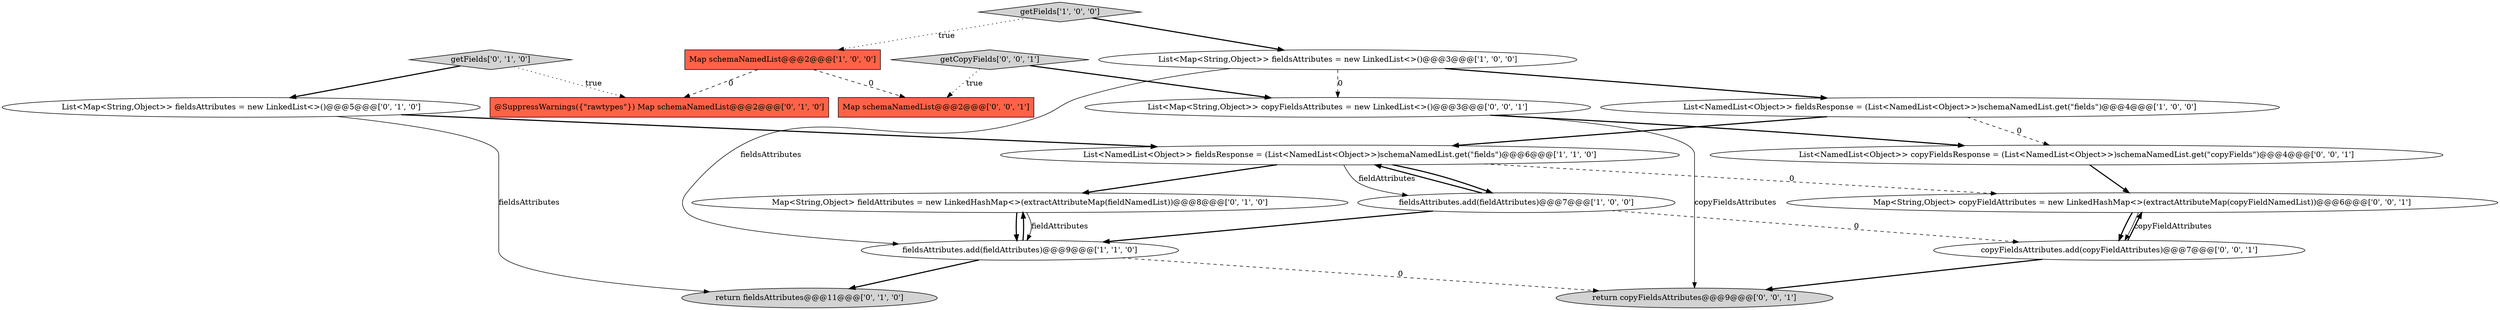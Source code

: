 digraph {
3 [style = filled, label = "List<NamedList<Object>> fieldsResponse = (List<NamedList<Object>>)schemaNamedList.get(\"fields\")@@@6@@@['1', '1', '0']", fillcolor = white, shape = ellipse image = "AAA0AAABBB1BBB"];
6 [style = filled, label = "Map schemaNamedList@@@2@@@['1', '0', '0']", fillcolor = tomato, shape = box image = "AAA1AAABBB1BBB"];
12 [style = filled, label = "List<NamedList<Object>> copyFieldsResponse = (List<NamedList<Object>>)schemaNamedList.get(\"copyFields\")@@@4@@@['0', '0', '1']", fillcolor = white, shape = ellipse image = "AAA0AAABBB3BBB"];
15 [style = filled, label = "Map schemaNamedList@@@2@@@['0', '0', '1']", fillcolor = tomato, shape = box image = "AAA0AAABBB3BBB"];
14 [style = filled, label = "copyFieldsAttributes.add(copyFieldAttributes)@@@7@@@['0', '0', '1']", fillcolor = white, shape = ellipse image = "AAA0AAABBB3BBB"];
16 [style = filled, label = "List<Map<String,Object>> copyFieldsAttributes = new LinkedList<>()@@@3@@@['0', '0', '1']", fillcolor = white, shape = ellipse image = "AAA0AAABBB3BBB"];
4 [style = filled, label = "getFields['1', '0', '0']", fillcolor = lightgray, shape = diamond image = "AAA0AAABBB1BBB"];
1 [style = filled, label = "fieldsAttributes.add(fieldAttributes)@@@9@@@['1', '1', '0']", fillcolor = white, shape = ellipse image = "AAA0AAABBB1BBB"];
5 [style = filled, label = "List<NamedList<Object>> fieldsResponse = (List<NamedList<Object>>)schemaNamedList.get(\"fields\")@@@4@@@['1', '0', '0']", fillcolor = white, shape = ellipse image = "AAA0AAABBB1BBB"];
18 [style = filled, label = "Map<String,Object> copyFieldAttributes = new LinkedHashMap<>(extractAttributeMap(copyFieldNamedList))@@@6@@@['0', '0', '1']", fillcolor = white, shape = ellipse image = "AAA0AAABBB3BBB"];
0 [style = filled, label = "List<Map<String,Object>> fieldsAttributes = new LinkedList<>()@@@3@@@['1', '0', '0']", fillcolor = white, shape = ellipse image = "AAA0AAABBB1BBB"];
7 [style = filled, label = "Map<String,Object> fieldAttributes = new LinkedHashMap<>(extractAttributeMap(fieldNamedList))@@@8@@@['0', '1', '0']", fillcolor = white, shape = ellipse image = "AAA0AAABBB2BBB"];
13 [style = filled, label = "getCopyFields['0', '0', '1']", fillcolor = lightgray, shape = diamond image = "AAA0AAABBB3BBB"];
8 [style = filled, label = "getFields['0', '1', '0']", fillcolor = lightgray, shape = diamond image = "AAA0AAABBB2BBB"];
9 [style = filled, label = "return fieldsAttributes@@@11@@@['0', '1', '0']", fillcolor = lightgray, shape = ellipse image = "AAA0AAABBB2BBB"];
17 [style = filled, label = "return copyFieldsAttributes@@@9@@@['0', '0', '1']", fillcolor = lightgray, shape = ellipse image = "AAA0AAABBB3BBB"];
11 [style = filled, label = "List<Map<String,Object>> fieldsAttributes = new LinkedList<>()@@@5@@@['0', '1', '0']", fillcolor = white, shape = ellipse image = "AAA0AAABBB2BBB"];
10 [style = filled, label = "@SuppressWarnings({\"rawtypes\"}) Map schemaNamedList@@@2@@@['0', '1', '0']", fillcolor = tomato, shape = box image = "AAA1AAABBB2BBB"];
2 [style = filled, label = "fieldsAttributes.add(fieldAttributes)@@@7@@@['1', '0', '0']", fillcolor = white, shape = ellipse image = "AAA0AAABBB1BBB"];
4->6 [style = dotted, label="true"];
5->3 [style = bold, label=""];
5->12 [style = dashed, label="0"];
7->1 [style = bold, label=""];
11->9 [style = solid, label="fieldsAttributes"];
2->1 [style = bold, label=""];
18->14 [style = solid, label="copyFieldAttributes"];
2->3 [style = bold, label=""];
3->18 [style = dashed, label="0"];
0->16 [style = dashed, label="0"];
14->17 [style = bold, label=""];
8->10 [style = dotted, label="true"];
1->7 [style = bold, label=""];
13->16 [style = bold, label=""];
1->9 [style = bold, label=""];
4->0 [style = bold, label=""];
6->10 [style = dashed, label="0"];
7->1 [style = solid, label="fieldAttributes"];
1->17 [style = dashed, label="0"];
2->14 [style = dashed, label="0"];
3->2 [style = bold, label=""];
3->7 [style = bold, label=""];
11->3 [style = bold, label=""];
6->15 [style = dashed, label="0"];
0->1 [style = solid, label="fieldsAttributes"];
16->17 [style = solid, label="copyFieldsAttributes"];
12->18 [style = bold, label=""];
14->18 [style = bold, label=""];
13->15 [style = dotted, label="true"];
3->2 [style = solid, label="fieldAttributes"];
8->11 [style = bold, label=""];
16->12 [style = bold, label=""];
18->14 [style = bold, label=""];
0->5 [style = bold, label=""];
}
